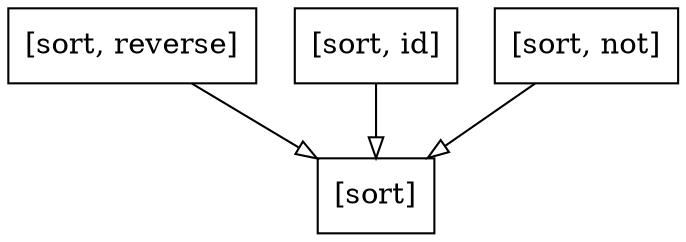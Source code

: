 digraph chunks {
  node [shape="rectangle"];
  edge [arrowhead="empty"];
  l1 [label="[sort]"];
  l2a [label="[sort, reverse]"];
  l2b [label="[sort, id]"];
  l2c [label="[sort, not]"];
  l2a -> l1;
  l2b -> l1;
  l2c -> l1;
}
